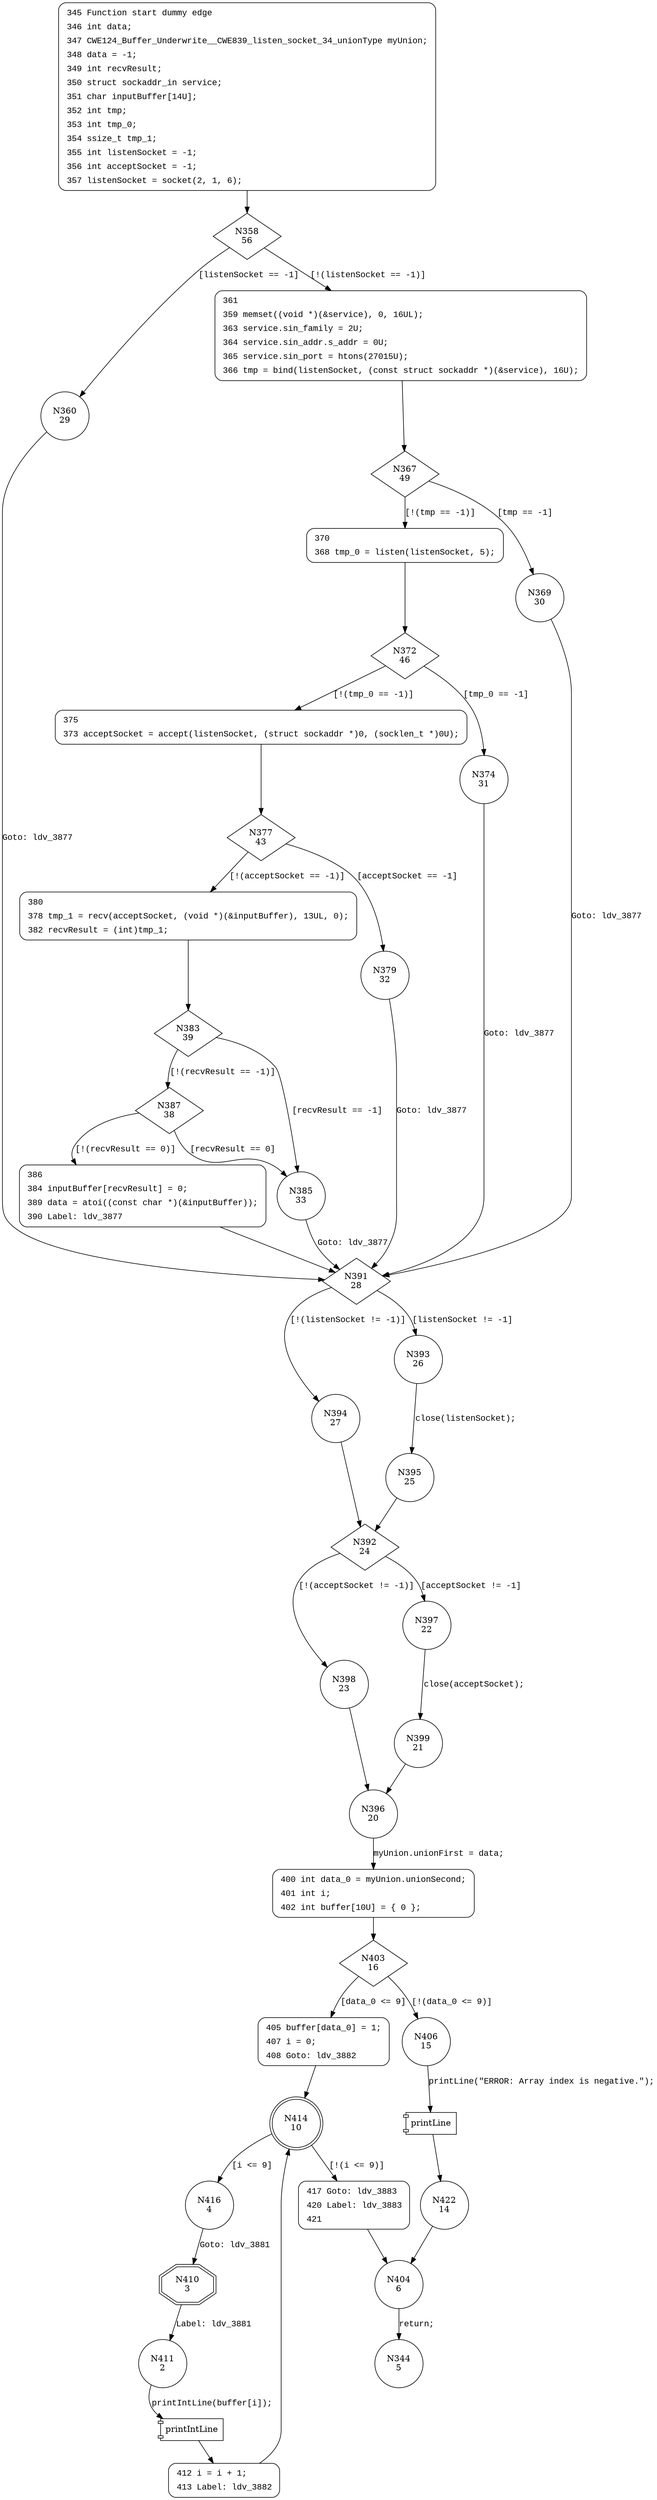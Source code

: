 digraph CWE124_Buffer_Underwrite__CWE839_listen_socket_34_bad {
358 [shape="diamond" label="N358\n56"]
360 [shape="circle" label="N360\n29"]
361 [shape="circle" label="N361\n55"]
367 [shape="diamond" label="N367\n49"]
369 [shape="circle" label="N369\n30"]
370 [shape="circle" label="N370\n48"]
372 [shape="diamond" label="N372\n46"]
374 [shape="circle" label="N374\n31"]
375 [shape="circle" label="N375\n45"]
377 [shape="diamond" label="N377\n43"]
379 [shape="circle" label="N379\n32"]
380 [shape="circle" label="N380\n42"]
383 [shape="diamond" label="N383\n39"]
385 [shape="circle" label="N385\n33"]
387 [shape="diamond" label="N387\n38"]
386 [shape="circle" label="N386\n37"]
391 [shape="diamond" label="N391\n28"]
393 [shape="circle" label="N393\n26"]
394 [shape="circle" label="N394\n27"]
392 [shape="diamond" label="N392\n24"]
397 [shape="circle" label="N397\n22"]
398 [shape="circle" label="N398\n23"]
396 [shape="circle" label="N396\n20"]
400 [shape="circle" label="N400\n19"]
403 [shape="diamond" label="N403\n16"]
405 [shape="circle" label="N405\n13"]
406 [shape="circle" label="N406\n15"]
422 [shape="circle" label="N422\n14"]
404 [shape="circle" label="N404\n6"]
344 [shape="circle" label="N344\n5"]
414 [shape="doublecircle" label="N414\n10"]
416 [shape="circle" label="N416\n4"]
417 [shape="circle" label="N417\n9"]
410 [shape="doubleoctagon" label="N410\n3"]
411 [shape="circle" label="N411\n2"]
412 [shape="circle" label="N412\n1"]
399 [shape="circle" label="N399\n21"]
395 [shape="circle" label="N395\n25"]
345 [style="filled,bold" penwidth="1" fillcolor="white" fontname="Courier New" shape="Mrecord" label=<<table border="0" cellborder="0" cellpadding="3" bgcolor="white"><tr><td align="right">345</td><td align="left">Function start dummy edge</td></tr><tr><td align="right">346</td><td align="left">int data;</td></tr><tr><td align="right">347</td><td align="left">CWE124_Buffer_Underwrite__CWE839_listen_socket_34_unionType myUnion;</td></tr><tr><td align="right">348</td><td align="left">data = -1;</td></tr><tr><td align="right">349</td><td align="left">int recvResult;</td></tr><tr><td align="right">350</td><td align="left">struct sockaddr_in service;</td></tr><tr><td align="right">351</td><td align="left">char inputBuffer[14U];</td></tr><tr><td align="right">352</td><td align="left">int tmp;</td></tr><tr><td align="right">353</td><td align="left">int tmp_0;</td></tr><tr><td align="right">354</td><td align="left">ssize_t tmp_1;</td></tr><tr><td align="right">355</td><td align="left">int listenSocket = -1;</td></tr><tr><td align="right">356</td><td align="left">int acceptSocket = -1;</td></tr><tr><td align="right">357</td><td align="left">listenSocket = socket(2, 1, 6);</td></tr></table>>]
345 -> 358[label=""]
361 [style="filled,bold" penwidth="1" fillcolor="white" fontname="Courier New" shape="Mrecord" label=<<table border="0" cellborder="0" cellpadding="3" bgcolor="white"><tr><td align="right">361</td><td align="left"></td></tr><tr><td align="right">359</td><td align="left">memset((void *)(&amp;service), 0, 16UL);</td></tr><tr><td align="right">363</td><td align="left">service.sin_family = 2U;</td></tr><tr><td align="right">364</td><td align="left">service.sin_addr.s_addr = 0U;</td></tr><tr><td align="right">365</td><td align="left">service.sin_port = htons(27015U);</td></tr><tr><td align="right">366</td><td align="left">tmp = bind(listenSocket, (const struct sockaddr *)(&amp;service), 16U);</td></tr></table>>]
361 -> 367[label=""]
370 [style="filled,bold" penwidth="1" fillcolor="white" fontname="Courier New" shape="Mrecord" label=<<table border="0" cellborder="0" cellpadding="3" bgcolor="white"><tr><td align="right">370</td><td align="left"></td></tr><tr><td align="right">368</td><td align="left">tmp_0 = listen(listenSocket, 5);</td></tr></table>>]
370 -> 372[label=""]
375 [style="filled,bold" penwidth="1" fillcolor="white" fontname="Courier New" shape="Mrecord" label=<<table border="0" cellborder="0" cellpadding="3" bgcolor="white"><tr><td align="right">375</td><td align="left"></td></tr><tr><td align="right">373</td><td align="left">acceptSocket = accept(listenSocket, (struct sockaddr *)0, (socklen_t *)0U);</td></tr></table>>]
375 -> 377[label=""]
380 [style="filled,bold" penwidth="1" fillcolor="white" fontname="Courier New" shape="Mrecord" label=<<table border="0" cellborder="0" cellpadding="3" bgcolor="white"><tr><td align="right">380</td><td align="left"></td></tr><tr><td align="right">378</td><td align="left">tmp_1 = recv(acceptSocket, (void *)(&amp;inputBuffer), 13UL, 0);</td></tr><tr><td align="right">382</td><td align="left">recvResult = (int)tmp_1;</td></tr></table>>]
380 -> 383[label=""]
386 [style="filled,bold" penwidth="1" fillcolor="white" fontname="Courier New" shape="Mrecord" label=<<table border="0" cellborder="0" cellpadding="3" bgcolor="white"><tr><td align="right">386</td><td align="left"></td></tr><tr><td align="right">384</td><td align="left">inputBuffer[recvResult] = 0;</td></tr><tr><td align="right">389</td><td align="left">data = atoi((const char *)(&amp;inputBuffer));</td></tr><tr><td align="right">390</td><td align="left">Label: ldv_3877</td></tr></table>>]
386 -> 391[label=""]
400 [style="filled,bold" penwidth="1" fillcolor="white" fontname="Courier New" shape="Mrecord" label=<<table border="0" cellborder="0" cellpadding="3" bgcolor="white"><tr><td align="right">400</td><td align="left">int data_0 = myUnion.unionSecond;</td></tr><tr><td align="right">401</td><td align="left">int i;</td></tr><tr><td align="right">402</td><td align="left">int buffer[10U] = &#123; 0 &#125;;</td></tr></table>>]
400 -> 403[label=""]
405 [style="filled,bold" penwidth="1" fillcolor="white" fontname="Courier New" shape="Mrecord" label=<<table border="0" cellborder="0" cellpadding="3" bgcolor="white"><tr><td align="right">405</td><td align="left">buffer[data_0] = 1;</td></tr><tr><td align="right">407</td><td align="left">i = 0;</td></tr><tr><td align="right">408</td><td align="left">Goto: ldv_3882</td></tr></table>>]
405 -> 414[label=""]
417 [style="filled,bold" penwidth="1" fillcolor="white" fontname="Courier New" shape="Mrecord" label=<<table border="0" cellborder="0" cellpadding="3" bgcolor="white"><tr><td align="right">417</td><td align="left">Goto: ldv_3883</td></tr><tr><td align="right">420</td><td align="left">Label: ldv_3883</td></tr><tr><td align="right">421</td><td align="left"></td></tr></table>>]
417 -> 404[label=""]
412 [style="filled,bold" penwidth="1" fillcolor="white" fontname="Courier New" shape="Mrecord" label=<<table border="0" cellborder="0" cellpadding="3" bgcolor="white"><tr><td align="right">412</td><td align="left">i = i + 1;</td></tr><tr><td align="right">413</td><td align="left">Label: ldv_3882</td></tr></table>>]
412 -> 414[label=""]
358 -> 360 [label="[listenSocket == -1]" fontname="Courier New"]
358 -> 361 [label="[!(listenSocket == -1)]" fontname="Courier New"]
367 -> 369 [label="[tmp == -1]" fontname="Courier New"]
367 -> 370 [label="[!(tmp == -1)]" fontname="Courier New"]
372 -> 374 [label="[tmp_0 == -1]" fontname="Courier New"]
372 -> 375 [label="[!(tmp_0 == -1)]" fontname="Courier New"]
377 -> 379 [label="[acceptSocket == -1]" fontname="Courier New"]
377 -> 380 [label="[!(acceptSocket == -1)]" fontname="Courier New"]
383 -> 385 [label="[recvResult == -1]" fontname="Courier New"]
383 -> 387 [label="[!(recvResult == -1)]" fontname="Courier New"]
387 -> 385 [label="[recvResult == 0]" fontname="Courier New"]
387 -> 386 [label="[!(recvResult == 0)]" fontname="Courier New"]
391 -> 393 [label="[listenSocket != -1]" fontname="Courier New"]
391 -> 394 [label="[!(listenSocket != -1)]" fontname="Courier New"]
392 -> 397 [label="[acceptSocket != -1]" fontname="Courier New"]
392 -> 398 [label="[!(acceptSocket != -1)]" fontname="Courier New"]
396 -> 400 [label="myUnion.unionFirst = data;" fontname="Courier New"]
403 -> 405 [label="[data_0 <= 9]" fontname="Courier New"]
403 -> 406 [label="[!(data_0 <= 9)]" fontname="Courier New"]
100023 [shape="component" label="printLine"]
406 -> 100023 [label="printLine(\"ERROR: Array index is negative.\");" fontname="Courier New"]
100023 -> 422 [label="" fontname="Courier New"]
404 -> 344 [label="return;" fontname="Courier New"]
414 -> 416 [label="[i <= 9]" fontname="Courier New"]
414 -> 417 [label="[!(i <= 9)]" fontname="Courier New"]
416 -> 410 [label="Goto: ldv_3881" fontname="Courier New"]
410 -> 411 [label="Label: ldv_3881" fontname="Courier New"]
100024 [shape="component" label="printIntLine"]
411 -> 100024 [label="printIntLine(buffer[i]);" fontname="Courier New"]
100024 -> 412 [label="" fontname="Courier New"]
397 -> 399 [label="close(acceptSocket);" fontname="Courier New"]
393 -> 395 [label="close(listenSocket);" fontname="Courier New"]
385 -> 391 [label="Goto: ldv_3877" fontname="Courier New"]
374 -> 391 [label="Goto: ldv_3877" fontname="Courier New"]
360 -> 391 [label="Goto: ldv_3877" fontname="Courier New"]
394 -> 392 [label="" fontname="Courier New"]
398 -> 396 [label="" fontname="Courier New"]
422 -> 404 [label="" fontname="Courier New"]
399 -> 396 [label="" fontname="Courier New"]
395 -> 392 [label="" fontname="Courier New"]
379 -> 391 [label="Goto: ldv_3877" fontname="Courier New"]
369 -> 391 [label="Goto: ldv_3877" fontname="Courier New"]
}